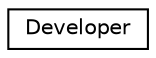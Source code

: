 digraph "Gráfico de Hierarquia de Classes"
{
  edge [fontname="Helvetica",fontsize="10",labelfontname="Helvetica",labelfontsize="10"];
  node [fontname="Helvetica",fontsize="10",shape=record];
  rankdir="LR";
  Node1 [label="Developer",height=0.2,width=0.4,color="black", fillcolor="white", style="filled",URL="$classDeveloper.html"];
}

